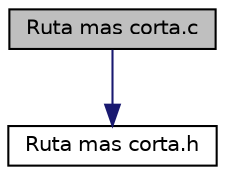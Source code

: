 digraph "Ruta mas corta.c"
{
 // LATEX_PDF_SIZE
  edge [fontname="Helvetica",fontsize="10",labelfontname="Helvetica",labelfontsize="10"];
  node [fontname="Helvetica",fontsize="10",shape=record];
  Node1 [label="Ruta mas corta.c",height=0.2,width=0.4,color="black", fillcolor="grey75", style="filled", fontcolor="black",tooltip=" "];
  Node1 -> Node2 [color="midnightblue",fontsize="10",style="solid",fontname="Helvetica"];
  Node2 [label="Ruta mas corta.h",height=0.2,width=0.4,color="black", fillcolor="white", style="filled",URL="$_ruta_01mas_01corta_8h.html",tooltip=" "];
}
